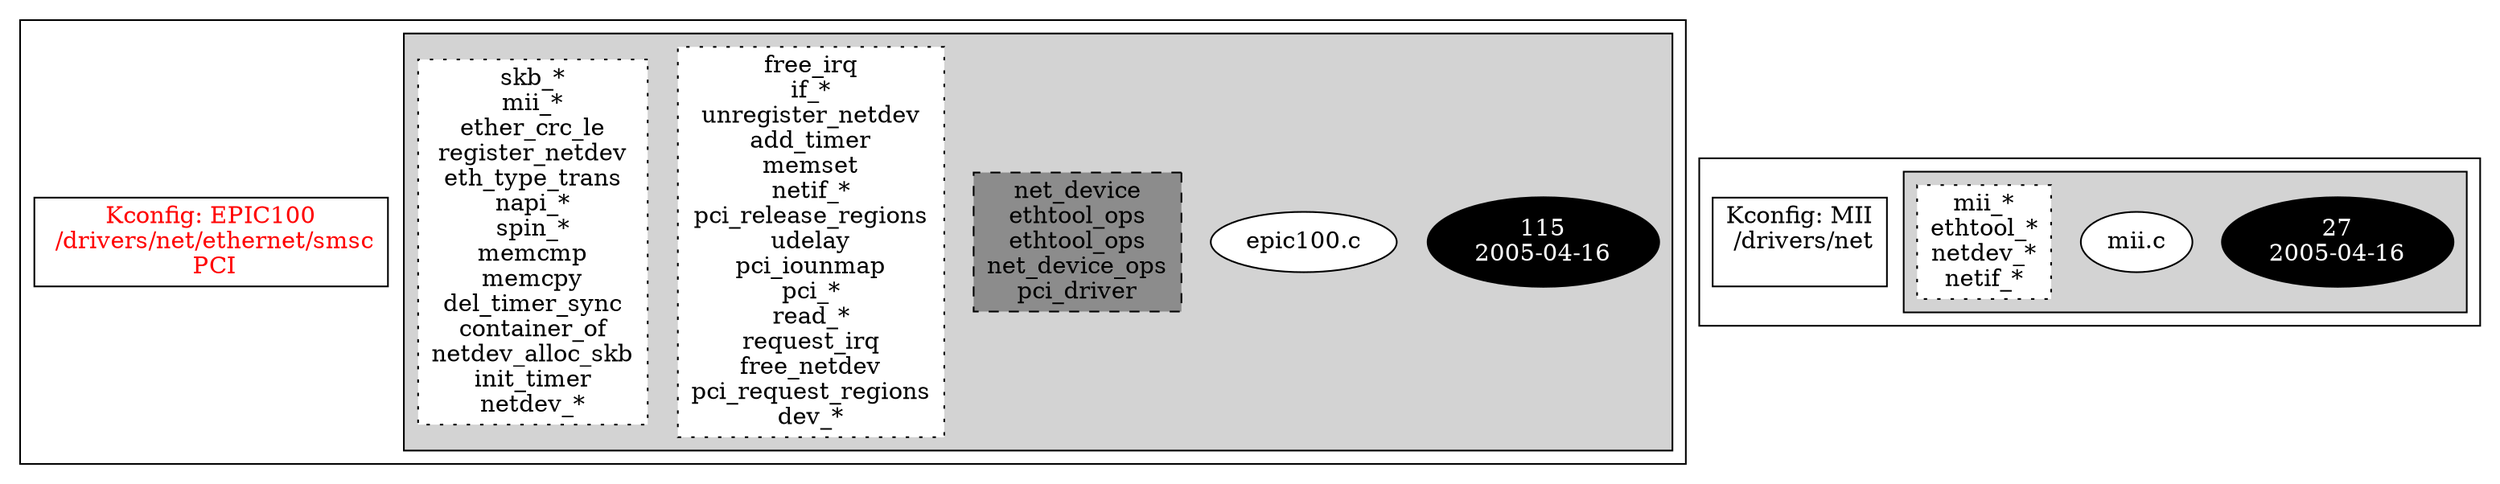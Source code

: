 digraph Driver {
	ranksep=2;
	splines=ortho;
	//Symbol: EPIC100
	subgraph "cluster_EPIC100"{
		subgraph "cluster_epic100.c" {
			style=filled
			"commit_epic100.c" [style=filled, fillcolor=black, fontcolor=white, label="115\n2005-04-16"];
			"epic100.c" [style=filled, fillcolor=white, fontcolor=black, label="epic100.c\n"];
			"structs-epic100.c" [style="filled,dashed" shape=box, fillcolor=grey55, fontcolor=black, label="net_device\nethtool_ops\nethtool_ops\nnet_device_ops\npci_driver\n"];
			"funccall2-epic100.c" [style="filled,dotted" shape=box, fillcolor=white, fontcolor=black, label="free_irq\nif_*\nunregister_netdev\nadd_timer\nmemset\nnetif_*\npci_release_regions\nudelay\npci_iounmap\npci_*\nread_*\nrequest_irq\nfree_netdev\npci_request_regions\ndev_*\n"];
			"funccall1-epic100.c" [style="filled,dotted" shape=box, fillcolor=white, fontcolor=black, label="skb_*\nmii_*\nether_crc_le\nregister_netdev\neth_type_trans\nnapi_*\nspin_*\nmemcmp\nmemcpy\ndel_timer_sync\ncontainer_of\nnetdev_alloc_skb\ninit_timer\nnetdev_*\n"];
		}
		"K:EPIC100" [label="Kconfig: EPIC100\n /drivers/net/ethernet/smsc\n  PCI ", shape=box, fontcolor=red];
	}
	//Symbol: MII
	subgraph "cluster_MII"{
		subgraph "cluster_mii.c" {
			style=filled
			"commit_mii.c" [style=filled, fillcolor=black, fontcolor=white, label="27\n2005-04-16"];
			"mii.c" [style=filled, fillcolor=white, fontcolor=black, label="mii.c\n"];
			"funccall0-mii.c" [style="filled,dotted" shape=box, fillcolor=white, fontcolor=black, label="mii_*\nethtool_*\nnetdev_*\nnetif_*\n"];
		}
		"K:MII" [label="Kconfig: MII\n /drivers/net\n ", shape=box];
	}
}
